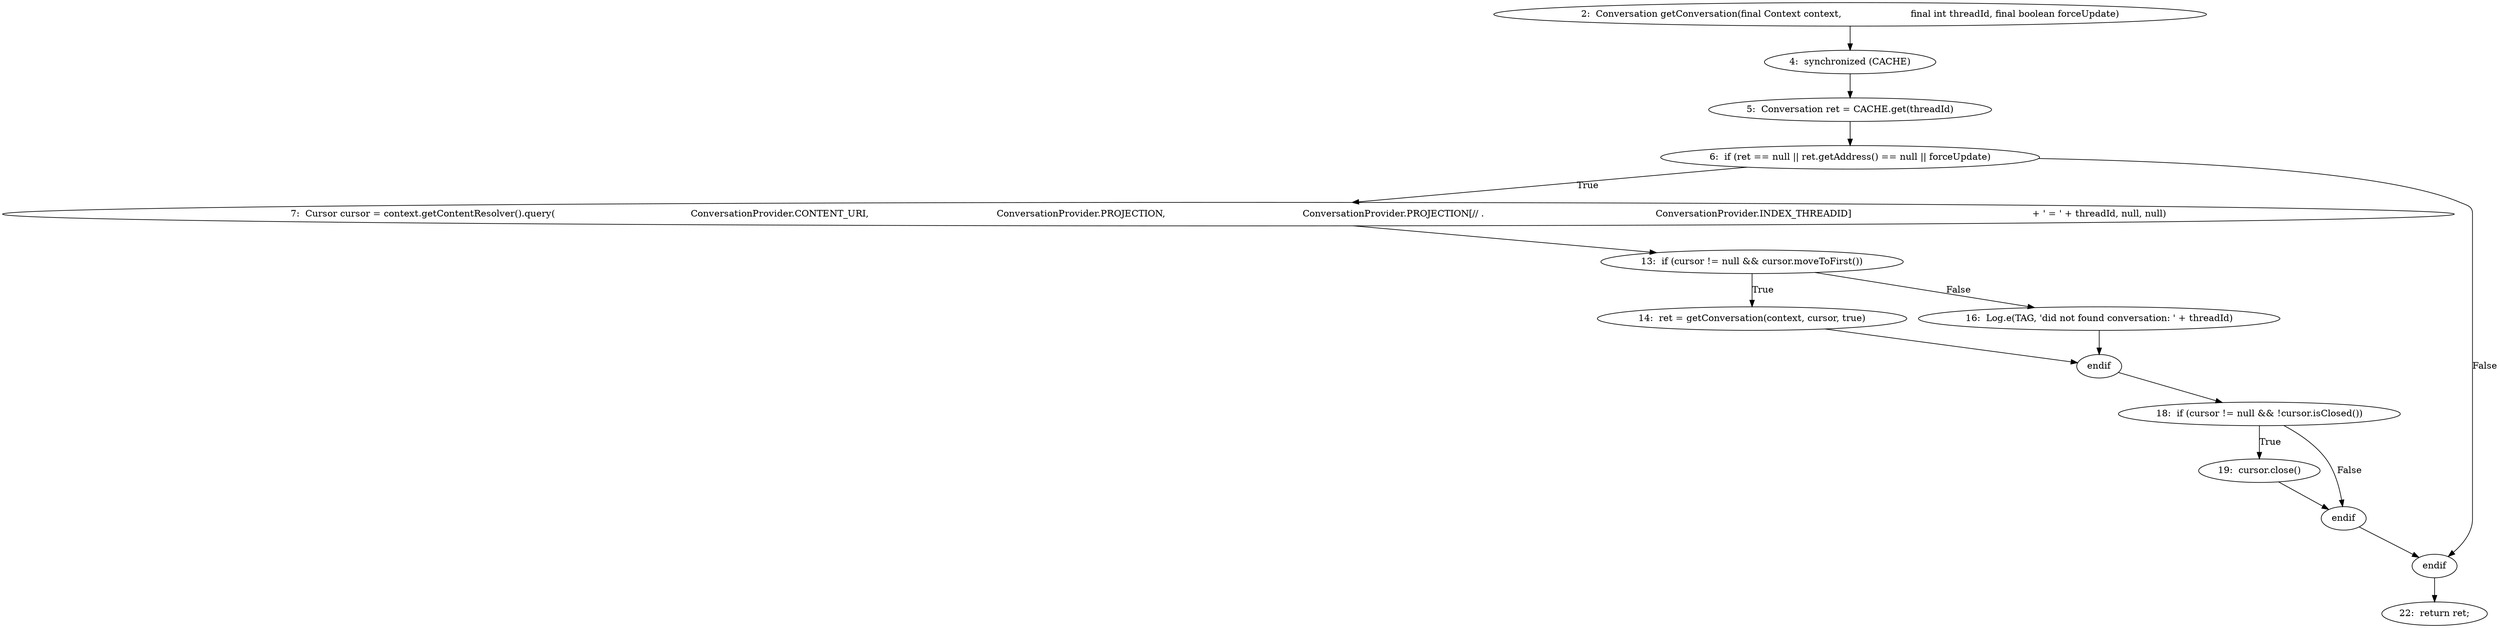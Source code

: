digraph CFG {
  // graph-vertices
  v1  [label="2:  Conversation getConversation(final Context context, 			final int threadId, final boolean forceUpdate)"];
  v2  [label="4:  synchronized (CACHE)"];
  v3  [label="5:  Conversation ret = CACHE.get(threadId)"];
  v4  [label="6:  if (ret == null || ret.getAddress() == null || forceUpdate)"];
  v5  [label="7:  Cursor cursor = context.getContentResolver().query( 						ConversationProvider.CONTENT_URI, 						ConversationProvider.PROJECTION, 						ConversationProvider.PROJECTION[// . 								ConversationProvider.INDEX_THREADID] 								+ ' = ' + threadId, null, null)"];
  v6  [label="endif"];
  v7  [label="22:  return ret;"];
  v8  [label="13:  if (cursor != null && cursor.moveToFirst())"];
  v9  [label="14:  ret = getConversation(context, cursor, true)"];
  v10  [label="16:  Log.e(TAG, 'did not found conversation: ' + threadId)"];
  v11  [label="endif"];
  v12  [label="18:  if (cursor != null && !cursor.isClosed())"];
  v13  [label="19:  cursor.close()"];
  v14  [label="endif"];
  // graph-edges
  v1 -> v2;
  v2 -> v3;
  v3 -> v4;
  v4 -> v5  [label="True"];
  v4 -> v6  [label="False"];
  v6 -> v7;
  v5 -> v8;
  v8 -> v9  [label="True"];
  v8 -> v10  [label="False"];
  v10 -> v11;
  v11 -> v12;
  v12 -> v13  [label="True"];
  v12 -> v14  [label="False"];
  v14 -> v6;
  v13 -> v14;
  v9 -> v11;
  // end-of-graph
}
